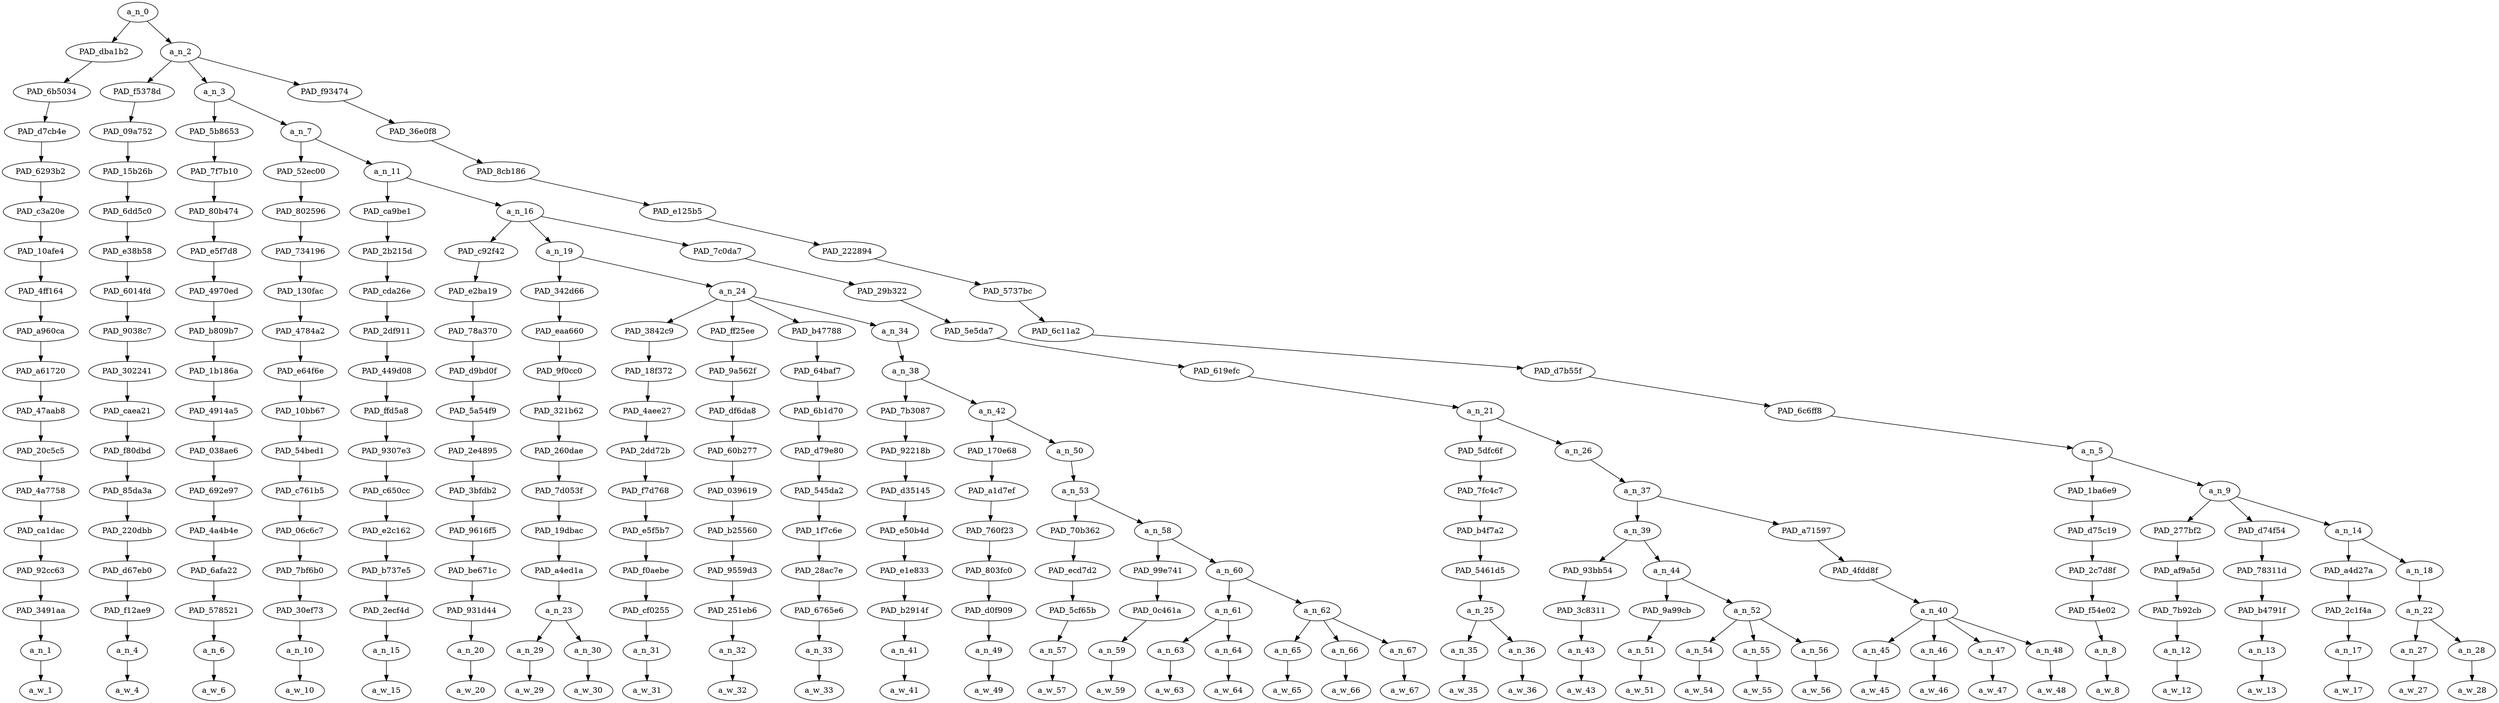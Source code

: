 strict digraph "" {
	a_n_0	[div_dir=1,
		index=0,
		level=17,
		pos="10.904554578993055,17!",
		text_span="[0, 1, 2, 3, 4, 5, 6, 7, 8, 9, 10, 11, 12, 13, 14, 15, 16, 17, 18, 19, 20, 21, 22, 23, 24, 25, 26, 27, 28, 29, 30, 31, 32, 33, 34, \
35, 36]",
		value=1.00000000];
	PAD_dba1b2	[div_dir=-1,
		index=0,
		level=16,
		pos="0.0,16!",
		text_span="[0]",
		value=0.06225309];
	a_n_0 -> PAD_dba1b2;
	a_n_2	[div_dir=1,
		index=1,
		level=16,
		pos="21.80910915798611,16!",
		text_span="[1, 2, 3, 4, 5, 6, 7, 8, 9, 10, 11, 12, 13, 14, 15, 16, 17, 18, 19, 20, 21, 22, 23, 24, 25, 26, 27, 28, 29, 30, 31, 32, 33, 34, \
35, 36]",
		value=0.93745529];
	a_n_0 -> a_n_2;
	PAD_6b5034	[div_dir=-1,
		index=0,
		level=15,
		pos="0.0,15!",
		text_span="[0]",
		value=0.06225309];
	PAD_dba1b2 -> PAD_6b5034;
	PAD_d7cb4e	[div_dir=-1,
		index=0,
		level=14,
		pos="0.0,14!",
		text_span="[0]",
		value=0.06225309];
	PAD_6b5034 -> PAD_d7cb4e;
	PAD_6293b2	[div_dir=-1,
		index=0,
		level=13,
		pos="0.0,13!",
		text_span="[0]",
		value=0.06225309];
	PAD_d7cb4e -> PAD_6293b2;
	PAD_c3a20e	[div_dir=-1,
		index=0,
		level=12,
		pos="0.0,12!",
		text_span="[0]",
		value=0.06225309];
	PAD_6293b2 -> PAD_c3a20e;
	PAD_10afe4	[div_dir=-1,
		index=0,
		level=11,
		pos="0.0,11!",
		text_span="[0]",
		value=0.06225309];
	PAD_c3a20e -> PAD_10afe4;
	PAD_4ff164	[div_dir=-1,
		index=0,
		level=10,
		pos="0.0,10!",
		text_span="[0]",
		value=0.06225309];
	PAD_10afe4 -> PAD_4ff164;
	PAD_a960ca	[div_dir=-1,
		index=0,
		level=9,
		pos="0.0,9!",
		text_span="[0]",
		value=0.06225309];
	PAD_4ff164 -> PAD_a960ca;
	PAD_a61720	[div_dir=-1,
		index=0,
		level=8,
		pos="0.0,8!",
		text_span="[0]",
		value=0.06225309];
	PAD_a960ca -> PAD_a61720;
	PAD_47aab8	[div_dir=-1,
		index=0,
		level=7,
		pos="0.0,7!",
		text_span="[0]",
		value=0.06225309];
	PAD_a61720 -> PAD_47aab8;
	PAD_20c5c5	[div_dir=-1,
		index=0,
		level=6,
		pos="0.0,6!",
		text_span="[0]",
		value=0.06225309];
	PAD_47aab8 -> PAD_20c5c5;
	PAD_4a7758	[div_dir=-1,
		index=0,
		level=5,
		pos="0.0,5!",
		text_span="[0]",
		value=0.06225309];
	PAD_20c5c5 -> PAD_4a7758;
	PAD_ca1dac	[div_dir=-1,
		index=0,
		level=4,
		pos="0.0,4!",
		text_span="[0]",
		value=0.06225309];
	PAD_4a7758 -> PAD_ca1dac;
	PAD_92cc63	[div_dir=-1,
		index=0,
		level=3,
		pos="0.0,3!",
		text_span="[0]",
		value=0.06225309];
	PAD_ca1dac -> PAD_92cc63;
	PAD_3491aa	[div_dir=-1,
		index=0,
		level=2,
		pos="0.0,2!",
		text_span="[0]",
		value=0.06225309];
	PAD_92cc63 -> PAD_3491aa;
	a_n_1	[div_dir=-1,
		index=0,
		level=1,
		pos="0.0,1!",
		text_span="[0]",
		value=0.06225309];
	PAD_3491aa -> a_n_1;
	a_w_1	[div_dir=0,
		index=0,
		level=0,
		pos="0,0!",
		text_span="[0]",
		value=when];
	a_n_1 -> a_w_1;
	PAD_f5378d	[div_dir=1,
		index=2,
		level=15,
		pos="30.0,15!",
		text_span="[30]",
		value=0.01193044];
	a_n_2 -> PAD_f5378d;
	a_n_3	[div_dir=1,
		index=1,
		level=15,
		pos="3.302327473958333,15!",
		text_span="[1, 2, 3, 4, 5, 6, 7, 8, 9, 10, 11, 12, 13, 14, 15, 16, 17, 18, 19, 20, 21, 22, 23, 24, 25, 26, 27, 28, 29]",
		value=0.85818202];
	a_n_2 -> a_n_3;
	PAD_f93474	[div_dir=1,
		index=3,
		level=15,
		pos="32.125,15!",
		text_span="[31, 32, 33, 34, 35, 36]",
		value=0.06697513];
	a_n_2 -> PAD_f93474;
	PAD_09a752	[div_dir=1,
		index=3,
		level=14,
		pos="30.0,14!",
		text_span="[30]",
		value=0.01193044];
	PAD_f5378d -> PAD_09a752;
	PAD_15b26b	[div_dir=1,
		index=4,
		level=13,
		pos="30.0,13!",
		text_span="[30]",
		value=0.01193044];
	PAD_09a752 -> PAD_15b26b;
	PAD_6dd5c0	[div_dir=1,
		index=5,
		level=12,
		pos="30.0,12!",
		text_span="[30]",
		value=0.01193044];
	PAD_15b26b -> PAD_6dd5c0;
	PAD_e38b58	[div_dir=1,
		index=7,
		level=11,
		pos="30.0,11!",
		text_span="[30]",
		value=0.01193044];
	PAD_6dd5c0 -> PAD_e38b58;
	PAD_6014fd	[div_dir=1,
		index=8,
		level=10,
		pos="30.0,10!",
		text_span="[30]",
		value=0.01193044];
	PAD_e38b58 -> PAD_6014fd;
	PAD_9038c7	[div_dir=1,
		index=11,
		level=9,
		pos="30.0,9!",
		text_span="[30]",
		value=0.01193044];
	PAD_6014fd -> PAD_9038c7;
	PAD_302241	[div_dir=1,
		index=11,
		level=8,
		pos="30.0,8!",
		text_span="[30]",
		value=0.01193044];
	PAD_9038c7 -> PAD_302241;
	PAD_caea21	[div_dir=1,
		index=12,
		level=7,
		pos="30.0,7!",
		text_span="[30]",
		value=0.01193044];
	PAD_302241 -> PAD_caea21;
	PAD_f80dbd	[div_dir=1,
		index=14,
		level=6,
		pos="30.0,6!",
		text_span="[30]",
		value=0.01193044];
	PAD_caea21 -> PAD_f80dbd;
	PAD_85da3a	[div_dir=1,
		index=14,
		level=5,
		pos="30.0,5!",
		text_span="[30]",
		value=0.01193044];
	PAD_f80dbd -> PAD_85da3a;
	PAD_220dbb	[div_dir=1,
		index=16,
		level=4,
		pos="30.0,4!",
		text_span="[30]",
		value=0.01193044];
	PAD_85da3a -> PAD_220dbb;
	PAD_d67eb0	[div_dir=1,
		index=18,
		level=3,
		pos="30.0,3!",
		text_span="[30]",
		value=0.01193044];
	PAD_220dbb -> PAD_d67eb0;
	PAD_f12ae9	[div_dir=1,
		index=20,
		level=2,
		pos="30.0,2!",
		text_span="[30]",
		value=0.01193044];
	PAD_d67eb0 -> PAD_f12ae9;
	a_n_4	[div_dir=1,
		index=30,
		level=1,
		pos="30.0,1!",
		text_span="[30]",
		value=0.01193044];
	PAD_f12ae9 -> a_n_4;
	a_w_4	[div_dir=0,
		index=30,
		level=0,
		pos="30,0!",
		text_span="[30]",
		value=but];
	a_n_4 -> a_w_4;
	PAD_5b8653	[div_dir=1,
		index=1,
		level=14,
		pos="1.0,14!",
		text_span="[1]",
		value=0.17928230];
	a_n_3 -> PAD_5b8653;
	a_n_7	[div_dir=1,
		index=2,
		level=14,
		pos="5.604654947916666,14!",
		text_span="[2, 3, 4, 5, 6, 7, 8, 9, 10, 11, 12, 13, 14, 15, 16, 17, 18, 19, 20, 21, 22, 23, 24, 25, 26, 27, 28, 29]",
		value=0.67850419];
	a_n_3 -> a_n_7;
	PAD_7f7b10	[div_dir=1,
		index=1,
		level=13,
		pos="1.0,13!",
		text_span="[1]",
		value=0.17928230];
	PAD_5b8653 -> PAD_7f7b10;
	PAD_80b474	[div_dir=1,
		index=1,
		level=12,
		pos="1.0,12!",
		text_span="[1]",
		value=0.17928230];
	PAD_7f7b10 -> PAD_80b474;
	PAD_e5f7d8	[div_dir=1,
		index=1,
		level=11,
		pos="1.0,11!",
		text_span="[1]",
		value=0.17928230];
	PAD_80b474 -> PAD_e5f7d8;
	PAD_4970ed	[div_dir=1,
		index=1,
		level=10,
		pos="1.0,10!",
		text_span="[1]",
		value=0.17928230];
	PAD_e5f7d8 -> PAD_4970ed;
	PAD_b809b7	[div_dir=1,
		index=1,
		level=9,
		pos="1.0,9!",
		text_span="[1]",
		value=0.17928230];
	PAD_4970ed -> PAD_b809b7;
	PAD_1b186a	[div_dir=1,
		index=1,
		level=8,
		pos="1.0,8!",
		text_span="[1]",
		value=0.17928230];
	PAD_b809b7 -> PAD_1b186a;
	PAD_4914a5	[div_dir=1,
		index=1,
		level=7,
		pos="1.0,7!",
		text_span="[1]",
		value=0.17928230];
	PAD_1b186a -> PAD_4914a5;
	PAD_038ae6	[div_dir=1,
		index=1,
		level=6,
		pos="1.0,6!",
		text_span="[1]",
		value=0.17928230];
	PAD_4914a5 -> PAD_038ae6;
	PAD_692e97	[div_dir=1,
		index=1,
		level=5,
		pos="1.0,5!",
		text_span="[1]",
		value=0.17928230];
	PAD_038ae6 -> PAD_692e97;
	PAD_4a4b4e	[div_dir=1,
		index=1,
		level=4,
		pos="1.0,4!",
		text_span="[1]",
		value=0.17928230];
	PAD_692e97 -> PAD_4a4b4e;
	PAD_6afa22	[div_dir=1,
		index=1,
		level=3,
		pos="1.0,3!",
		text_span="[1]",
		value=0.17928230];
	PAD_4a4b4e -> PAD_6afa22;
	PAD_578521	[div_dir=1,
		index=1,
		level=2,
		pos="1.0,2!",
		text_span="[1]",
		value=0.17928230];
	PAD_6afa22 -> PAD_578521;
	a_n_6	[div_dir=1,
		index=1,
		level=1,
		pos="1.0,1!",
		text_span="[1]",
		value=0.17928230];
	PAD_578521 -> a_n_6;
	a_w_6	[div_dir=0,
		index=1,
		level=0,
		pos="1,0!",
		text_span="[1]",
		value=blacks];
	a_n_6 -> a_w_6;
	PAD_52ec00	[div_dir=-1,
		index=2,
		level=13,
		pos="2.0,13!",
		text_span="[2]",
		value=0.05629774];
	a_n_7 -> PAD_52ec00;
	a_n_11	[div_dir=1,
		index=3,
		level=13,
		pos="9.209309895833332,13!",
		text_span="[3, 4, 5, 6, 7, 8, 9, 10, 11, 12, 13, 14, 15, 16, 17, 18, 19, 20, 21, 22, 23, 24, 25, 26, 27, 28, 29]",
		value=0.62211294];
	a_n_7 -> a_n_11;
	PAD_802596	[div_dir=-1,
		index=2,
		level=12,
		pos="2.0,12!",
		text_span="[2]",
		value=0.05629774];
	PAD_52ec00 -> PAD_802596;
	PAD_734196	[div_dir=-1,
		index=2,
		level=11,
		pos="2.0,11!",
		text_span="[2]",
		value=0.05629774];
	PAD_802596 -> PAD_734196;
	PAD_130fac	[div_dir=-1,
		index=2,
		level=10,
		pos="2.0,10!",
		text_span="[2]",
		value=0.05629774];
	PAD_734196 -> PAD_130fac;
	PAD_4784a2	[div_dir=-1,
		index=2,
		level=9,
		pos="2.0,9!",
		text_span="[2]",
		value=0.05629774];
	PAD_130fac -> PAD_4784a2;
	PAD_e64f6e	[div_dir=-1,
		index=2,
		level=8,
		pos="2.0,8!",
		text_span="[2]",
		value=0.05629774];
	PAD_4784a2 -> PAD_e64f6e;
	PAD_10bb67	[div_dir=-1,
		index=2,
		level=7,
		pos="2.0,7!",
		text_span="[2]",
		value=0.05629774];
	PAD_e64f6e -> PAD_10bb67;
	PAD_54bed1	[div_dir=-1,
		index=2,
		level=6,
		pos="2.0,6!",
		text_span="[2]",
		value=0.05629774];
	PAD_10bb67 -> PAD_54bed1;
	PAD_c761b5	[div_dir=-1,
		index=2,
		level=5,
		pos="2.0,5!",
		text_span="[2]",
		value=0.05629774];
	PAD_54bed1 -> PAD_c761b5;
	PAD_06c6c7	[div_dir=-1,
		index=2,
		level=4,
		pos="2.0,4!",
		text_span="[2]",
		value=0.05629774];
	PAD_c761b5 -> PAD_06c6c7;
	PAD_7bf6b0	[div_dir=-1,
		index=2,
		level=3,
		pos="2.0,3!",
		text_span="[2]",
		value=0.05629774];
	PAD_06c6c7 -> PAD_7bf6b0;
	PAD_30ef73	[div_dir=-1,
		index=2,
		level=2,
		pos="2.0,2!",
		text_span="[2]",
		value=0.05629774];
	PAD_7bf6b0 -> PAD_30ef73;
	a_n_10	[div_dir=-1,
		index=2,
		level=1,
		pos="2.0,1!",
		text_span="[2]",
		value=0.05629774];
	PAD_30ef73 -> a_n_10;
	a_w_10	[div_dir=0,
		index=2,
		level=0,
		pos="2,0!",
		text_span="[2]",
		value=act];
	a_n_10 -> a_w_10;
	PAD_ca9be1	[div_dir=1,
		index=3,
		level=12,
		pos="3.0,12!",
		text_span="[3]",
		value=0.04908147];
	a_n_11 -> PAD_ca9be1;
	a_n_16	[div_dir=1,
		index=4,
		level=12,
		pos="15.418619791666666,12!",
		text_span="[4, 5, 6, 7, 8, 9, 10, 11, 12, 13, 14, 15, 16, 17, 18, 19, 20, 21, 22, 23, 24, 25, 26, 27, 28, 29]",
		value=0.57291416];
	a_n_11 -> a_n_16;
	PAD_2b215d	[div_dir=1,
		index=3,
		level=11,
		pos="3.0,11!",
		text_span="[3]",
		value=0.04908147];
	PAD_ca9be1 -> PAD_2b215d;
	PAD_cda26e	[div_dir=1,
		index=3,
		level=10,
		pos="3.0,10!",
		text_span="[3]",
		value=0.04908147];
	PAD_2b215d -> PAD_cda26e;
	PAD_2df911	[div_dir=1,
		index=3,
		level=9,
		pos="3.0,9!",
		text_span="[3]",
		value=0.04908147];
	PAD_cda26e -> PAD_2df911;
	PAD_449d08	[div_dir=1,
		index=3,
		level=8,
		pos="3.0,8!",
		text_span="[3]",
		value=0.04908147];
	PAD_2df911 -> PAD_449d08;
	PAD_ffd5a8	[div_dir=1,
		index=3,
		level=7,
		pos="3.0,7!",
		text_span="[3]",
		value=0.04908147];
	PAD_449d08 -> PAD_ffd5a8;
	PAD_9307e3	[div_dir=1,
		index=3,
		level=6,
		pos="3.0,6!",
		text_span="[3]",
		value=0.04908147];
	PAD_ffd5a8 -> PAD_9307e3;
	PAD_c650cc	[div_dir=1,
		index=3,
		level=5,
		pos="3.0,5!",
		text_span="[3]",
		value=0.04908147];
	PAD_9307e3 -> PAD_c650cc;
	PAD_e2c162	[div_dir=1,
		index=3,
		level=4,
		pos="3.0,4!",
		text_span="[3]",
		value=0.04908147];
	PAD_c650cc -> PAD_e2c162;
	PAD_b737e5	[div_dir=1,
		index=3,
		level=3,
		pos="3.0,3!",
		text_span="[3]",
		value=0.04908147];
	PAD_e2c162 -> PAD_b737e5;
	PAD_2ecf4d	[div_dir=1,
		index=3,
		level=2,
		pos="3.0,2!",
		text_span="[3]",
		value=0.04908147];
	PAD_b737e5 -> PAD_2ecf4d;
	a_n_15	[div_dir=1,
		index=3,
		level=1,
		pos="3.0,1!",
		text_span="[3]",
		value=0.04908147];
	PAD_2ecf4d -> a_n_15;
	a_w_15	[div_dir=0,
		index=3,
		level=0,
		pos="3,0!",
		text_span="[3]",
		value=in];
	a_n_15 -> a_w_15;
	PAD_c92f42	[div_dir=1,
		index=5,
		level=11,
		pos="18.0,11!",
		text_span="[18]",
		value=0.01962532];
	a_n_16 -> PAD_c92f42;
	a_n_19	[div_dir=1,
		index=4,
		level=11,
		pos="6.130859375,11!",
		text_span="[4, 5, 6, 7, 8, 9, 10, 11, 12, 13, 14, 15, 16, 17]",
		value=0.31840247];
	a_n_16 -> a_n_19;
	PAD_7c0da7	[div_dir=1,
		index=6,
		level=11,
		pos="22.125,11!",
		text_span="[19, 20, 21, 22, 23, 24, 25, 26, 27, 28, 29]",
		value=0.23478764];
	a_n_16 -> PAD_7c0da7;
	PAD_e2ba19	[div_dir=1,
		index=6,
		level=10,
		pos="18.0,10!",
		text_span="[18]",
		value=0.01962532];
	PAD_c92f42 -> PAD_e2ba19;
	PAD_78a370	[div_dir=1,
		index=9,
		level=9,
		pos="18.0,9!",
		text_span="[18]",
		value=0.01962532];
	PAD_e2ba19 -> PAD_78a370;
	PAD_d9bd0f	[div_dir=1,
		index=9,
		level=8,
		pos="18.0,8!",
		text_span="[18]",
		value=0.01962532];
	PAD_78a370 -> PAD_d9bd0f;
	PAD_5a54f9	[div_dir=1,
		index=10,
		level=7,
		pos="18.0,7!",
		text_span="[18]",
		value=0.01962532];
	PAD_d9bd0f -> PAD_5a54f9;
	PAD_2e4895	[div_dir=1,
		index=11,
		level=6,
		pos="18.0,6!",
		text_span="[18]",
		value=0.01962532];
	PAD_5a54f9 -> PAD_2e4895;
	PAD_3bfdb2	[div_dir=1,
		index=11,
		level=5,
		pos="18.0,5!",
		text_span="[18]",
		value=0.01962532];
	PAD_2e4895 -> PAD_3bfdb2;
	PAD_9616f5	[div_dir=1,
		index=12,
		level=4,
		pos="18.0,4!",
		text_span="[18]",
		value=0.01962532];
	PAD_3bfdb2 -> PAD_9616f5;
	PAD_be671c	[div_dir=1,
		index=13,
		level=3,
		pos="18.0,3!",
		text_span="[18]",
		value=0.01962532];
	PAD_9616f5 -> PAD_be671c;
	PAD_931d44	[div_dir=1,
		index=14,
		level=2,
		pos="18.0,2!",
		text_span="[18]",
		value=0.01962532];
	PAD_be671c -> PAD_931d44;
	a_n_20	[div_dir=1,
		index=18,
		level=1,
		pos="18.0,1!",
		text_span="[18]",
		value=0.01962532];
	PAD_931d44 -> a_n_20;
	a_w_20	[div_dir=0,
		index=18,
		level=0,
		pos="18,0!",
		text_span="[18]",
		value=and];
	a_n_20 -> a_w_20;
	PAD_342d66	[div_dir=1,
		index=4,
		level=10,
		pos="4.5,10!",
		text_span="[4, 5]",
		value=0.03288167];
	a_n_19 -> PAD_342d66;
	a_n_24	[div_dir=1,
		index=5,
		level=10,
		pos="7.76171875,10!",
		text_span="[6, 7, 8, 9, 10, 11, 12, 13, 14, 15, 16, 17]",
		value=0.28542193];
	a_n_19 -> a_n_24;
	PAD_eaa660	[div_dir=1,
		index=4,
		level=9,
		pos="4.5,9!",
		text_span="[4, 5]",
		value=0.03288167];
	PAD_342d66 -> PAD_eaa660;
	PAD_9f0cc0	[div_dir=1,
		index=4,
		level=8,
		pos="4.5,8!",
		text_span="[4, 5]",
		value=0.03288167];
	PAD_eaa660 -> PAD_9f0cc0;
	PAD_321b62	[div_dir=1,
		index=4,
		level=7,
		pos="4.5,7!",
		text_span="[4, 5]",
		value=0.03288167];
	PAD_9f0cc0 -> PAD_321b62;
	PAD_260dae	[div_dir=1,
		index=4,
		level=6,
		pos="4.5,6!",
		text_span="[4, 5]",
		value=0.03288167];
	PAD_321b62 -> PAD_260dae;
	PAD_7d053f	[div_dir=1,
		index=4,
		level=5,
		pos="4.5,5!",
		text_span="[4, 5]",
		value=0.03288167];
	PAD_260dae -> PAD_7d053f;
	PAD_19dbac	[div_dir=1,
		index=4,
		level=4,
		pos="4.5,4!",
		text_span="[4, 5]",
		value=0.03288167];
	PAD_7d053f -> PAD_19dbac;
	PAD_a4ed1a	[div_dir=1,
		index=4,
		level=3,
		pos="4.5,3!",
		text_span="[4, 5]",
		value=0.03288167];
	PAD_19dbac -> PAD_a4ed1a;
	a_n_23	[div_dir=1,
		index=4,
		level=2,
		pos="4.5,2!",
		text_span="[4, 5]",
		value=0.03288167];
	PAD_a4ed1a -> a_n_23;
	a_n_29	[div_dir=1,
		index=4,
		level=1,
		pos="4.0,1!",
		text_span="[4]",
		value=0.01429808];
	a_n_23 -> a_n_29;
	a_n_30	[div_dir=1,
		index=5,
		level=1,
		pos="5.0,1!",
		text_span="[5]",
		value=0.01851395];
	a_n_23 -> a_n_30;
	a_w_29	[div_dir=0,
		index=4,
		level=0,
		pos="4,0!",
		text_span="[4]",
		value=a];
	a_n_29 -> a_w_29;
	a_w_30	[div_dir=0,
		index=5,
		level=0,
		pos="5,0!",
		text_span="[5]",
		value=manner];
	a_n_30 -> a_w_30;
	PAD_3842c9	[div_dir=1,
		index=5,
		level=9,
		pos="6.0,9!",
		text_span="[6]",
		value=0.01162430];
	a_n_24 -> PAD_3842c9;
	PAD_ff25ee	[div_dir=1,
		index=6,
		level=9,
		pos="7.0,9!",
		text_span="[7]",
		value=0.01200492];
	a_n_24 -> PAD_ff25ee;
	PAD_b47788	[div_dir=1,
		index=7,
		level=9,
		pos="8.0,9!",
		text_span="[8]",
		value=0.01511052];
	a_n_24 -> PAD_b47788;
	a_n_34	[div_dir=1,
		index=8,
		level=9,
		pos="10.046875,9!",
		text_span="[9, 10, 11, 12, 13, 14, 15, 16, 17]",
		value=0.24660313];
	a_n_24 -> a_n_34;
	PAD_18f372	[div_dir=1,
		index=5,
		level=8,
		pos="6.0,8!",
		text_span="[6]",
		value=0.01162430];
	PAD_3842c9 -> PAD_18f372;
	PAD_4aee27	[div_dir=1,
		index=5,
		level=7,
		pos="6.0,7!",
		text_span="[6]",
		value=0.01162430];
	PAD_18f372 -> PAD_4aee27;
	PAD_2dd72b	[div_dir=1,
		index=5,
		level=6,
		pos="6.0,6!",
		text_span="[6]",
		value=0.01162430];
	PAD_4aee27 -> PAD_2dd72b;
	PAD_f7d768	[div_dir=1,
		index=5,
		level=5,
		pos="6.0,5!",
		text_span="[6]",
		value=0.01162430];
	PAD_2dd72b -> PAD_f7d768;
	PAD_e5f5b7	[div_dir=1,
		index=5,
		level=4,
		pos="6.0,4!",
		text_span="[6]",
		value=0.01162430];
	PAD_f7d768 -> PAD_e5f5b7;
	PAD_f0aebe	[div_dir=1,
		index=5,
		level=3,
		pos="6.0,3!",
		text_span="[6]",
		value=0.01162430];
	PAD_e5f5b7 -> PAD_f0aebe;
	PAD_cf0255	[div_dir=1,
		index=5,
		level=2,
		pos="6.0,2!",
		text_span="[6]",
		value=0.01162430];
	PAD_f0aebe -> PAD_cf0255;
	a_n_31	[div_dir=1,
		index=6,
		level=1,
		pos="6.0,1!",
		text_span="[6]",
		value=0.01162430];
	PAD_cf0255 -> a_n_31;
	a_w_31	[div_dir=0,
		index=6,
		level=0,
		pos="6,0!",
		text_span="[6]",
		value=far];
	a_n_31 -> a_w_31;
	PAD_9a562f	[div_dir=1,
		index=6,
		level=8,
		pos="7.0,8!",
		text_span="[7]",
		value=0.01200492];
	PAD_ff25ee -> PAD_9a562f;
	PAD_df6da8	[div_dir=1,
		index=6,
		level=7,
		pos="7.0,7!",
		text_span="[7]",
		value=0.01200492];
	PAD_9a562f -> PAD_df6da8;
	PAD_60b277	[div_dir=1,
		index=6,
		level=6,
		pos="7.0,6!",
		text_span="[7]",
		value=0.01200492];
	PAD_df6da8 -> PAD_60b277;
	PAD_039619	[div_dir=1,
		index=6,
		level=5,
		pos="7.0,5!",
		text_span="[7]",
		value=0.01200492];
	PAD_60b277 -> PAD_039619;
	PAD_b25560	[div_dir=1,
		index=6,
		level=4,
		pos="7.0,4!",
		text_span="[7]",
		value=0.01200492];
	PAD_039619 -> PAD_b25560;
	PAD_9559d3	[div_dir=1,
		index=6,
		level=3,
		pos="7.0,3!",
		text_span="[7]",
		value=0.01200492];
	PAD_b25560 -> PAD_9559d3;
	PAD_251eb6	[div_dir=1,
		index=6,
		level=2,
		pos="7.0,2!",
		text_span="[7]",
		value=0.01200492];
	PAD_9559d3 -> PAD_251eb6;
	a_n_32	[div_dir=1,
		index=7,
		level=1,
		pos="7.0,1!",
		text_span="[7]",
		value=0.01200492];
	PAD_251eb6 -> a_n_32;
	a_w_32	[div_dir=0,
		index=7,
		level=0,
		pos="7,0!",
		text_span="[7]",
		value=less];
	a_n_32 -> a_w_32;
	PAD_64baf7	[div_dir=1,
		index=7,
		level=8,
		pos="8.0,8!",
		text_span="[8]",
		value=0.01511052];
	PAD_b47788 -> PAD_64baf7;
	PAD_6b1d70	[div_dir=1,
		index=7,
		level=7,
		pos="8.0,7!",
		text_span="[8]",
		value=0.01511052];
	PAD_64baf7 -> PAD_6b1d70;
	PAD_d79e80	[div_dir=1,
		index=7,
		level=6,
		pos="8.0,6!",
		text_span="[8]",
		value=0.01511052];
	PAD_6b1d70 -> PAD_d79e80;
	PAD_545da2	[div_dir=1,
		index=7,
		level=5,
		pos="8.0,5!",
		text_span="[8]",
		value=0.01511052];
	PAD_d79e80 -> PAD_545da2;
	PAD_1f7c6e	[div_dir=1,
		index=7,
		level=4,
		pos="8.0,4!",
		text_span="[8]",
		value=0.01511052];
	PAD_545da2 -> PAD_1f7c6e;
	PAD_28ac7e	[div_dir=1,
		index=7,
		level=3,
		pos="8.0,3!",
		text_span="[8]",
		value=0.01511052];
	PAD_1f7c6e -> PAD_28ac7e;
	PAD_6765e6	[div_dir=1,
		index=7,
		level=2,
		pos="8.0,2!",
		text_span="[8]",
		value=0.01511052];
	PAD_28ac7e -> PAD_6765e6;
	a_n_33	[div_dir=1,
		index=8,
		level=1,
		pos="8.0,1!",
		text_span="[8]",
		value=0.01511052];
	PAD_6765e6 -> a_n_33;
	a_w_33	[div_dir=0,
		index=8,
		level=0,
		pos="8,0!",
		text_span="[8]",
		value=likely];
	a_n_33 -> a_w_33;
	a_n_38	[div_dir=1,
		index=8,
		level=8,
		pos="10.046875,8!",
		text_span="[9, 10, 11, 12, 13, 14, 15, 16, 17]",
		value=0.24653330];
	a_n_34 -> a_n_38;
	PAD_7b3087	[div_dir=1,
		index=8,
		level=7,
		pos="9.0,7!",
		text_span="[9]",
		value=0.00947065];
	a_n_38 -> PAD_7b3087;
	a_n_42	[div_dir=1,
		index=9,
		level=7,
		pos="11.09375,7!",
		text_span="[10, 11, 12, 13, 14, 15, 16, 17]",
		value=0.23699283];
	a_n_38 -> a_n_42;
	PAD_92218b	[div_dir=1,
		index=8,
		level=6,
		pos="9.0,6!",
		text_span="[9]",
		value=0.00947065];
	PAD_7b3087 -> PAD_92218b;
	PAD_d35145	[div_dir=1,
		index=8,
		level=5,
		pos="9.0,5!",
		text_span="[9]",
		value=0.00947065];
	PAD_92218b -> PAD_d35145;
	PAD_e50b4d	[div_dir=1,
		index=8,
		level=4,
		pos="9.0,4!",
		text_span="[9]",
		value=0.00947065];
	PAD_d35145 -> PAD_e50b4d;
	PAD_e1e833	[div_dir=1,
		index=8,
		level=3,
		pos="9.0,3!",
		text_span="[9]",
		value=0.00947065];
	PAD_e50b4d -> PAD_e1e833;
	PAD_b2914f	[div_dir=1,
		index=8,
		level=2,
		pos="9.0,2!",
		text_span="[9]",
		value=0.00947065];
	PAD_e1e833 -> PAD_b2914f;
	a_n_41	[div_dir=1,
		index=9,
		level=1,
		pos="9.0,1!",
		text_span="[9]",
		value=0.00947065];
	PAD_b2914f -> a_n_41;
	a_w_41	[div_dir=0,
		index=9,
		level=0,
		pos="9,0!",
		text_span="[9]",
		value=to];
	a_n_41 -> a_w_41;
	PAD_170e68	[div_dir=-1,
		index=9,
		level=6,
		pos="10.0,6!",
		text_span="[10]",
		value=0.01789434];
	a_n_42 -> PAD_170e68;
	a_n_50	[div_dir=1,
		index=10,
		level=6,
		pos="12.1875,6!",
		text_span="[11, 12, 13, 14, 15, 16, 17]",
		value=0.21903752];
	a_n_42 -> a_n_50;
	PAD_a1d7ef	[div_dir=-1,
		index=9,
		level=5,
		pos="10.0,5!",
		text_span="[10]",
		value=0.01789434];
	PAD_170e68 -> PAD_a1d7ef;
	PAD_760f23	[div_dir=-1,
		index=9,
		level=4,
		pos="10.0,4!",
		text_span="[10]",
		value=0.01789434];
	PAD_a1d7ef -> PAD_760f23;
	PAD_803fc0	[div_dir=-1,
		index=9,
		level=3,
		pos="10.0,3!",
		text_span="[10]",
		value=0.01789434];
	PAD_760f23 -> PAD_803fc0;
	PAD_d0f909	[div_dir=-1,
		index=9,
		level=2,
		pos="10.0,2!",
		text_span="[10]",
		value=0.01789434];
	PAD_803fc0 -> PAD_d0f909;
	a_n_49	[div_dir=-1,
		index=10,
		level=1,
		pos="10.0,1!",
		text_span="[10]",
		value=0.01789434];
	PAD_d0f909 -> a_n_49;
	a_w_49	[div_dir=0,
		index=10,
		level=0,
		pos="10,0!",
		text_span="[10]",
		value=involve];
	a_n_49 -> a_w_49;
	a_n_53	[div_dir=1,
		index=10,
		level=5,
		pos="12.1875,5!",
		text_span="[11, 12, 13, 14, 15, 16, 17]",
		value=0.21896437];
	a_n_50 -> a_n_53;
	PAD_70b362	[div_dir=-1,
		index=10,
		level=4,
		pos="11.0,4!",
		text_span="[11]",
		value=0.01720808];
	a_n_53 -> PAD_70b362;
	a_n_58	[div_dir=1,
		index=11,
		level=4,
		pos="13.375,4!",
		text_span="[12, 13, 14, 15, 16, 17]",
		value=0.20168314];
	a_n_53 -> a_n_58;
	PAD_ecd7d2	[div_dir=-1,
		index=10,
		level=3,
		pos="11.0,3!",
		text_span="[11]",
		value=0.01720808];
	PAD_70b362 -> PAD_ecd7d2;
	PAD_5cf65b	[div_dir=-1,
		index=10,
		level=2,
		pos="11.0,2!",
		text_span="[11]",
		value=0.01720808];
	PAD_ecd7d2 -> PAD_5cf65b;
	a_n_57	[div_dir=-1,
		index=11,
		level=1,
		pos="11.0,1!",
		text_span="[11]",
		value=0.01720808];
	PAD_5cf65b -> a_n_57;
	a_w_57	[div_dir=0,
		index=11,
		level=0,
		pos="11,0!",
		text_span="[11]",
		value=getting];
	a_n_57 -> a_w_57;
	PAD_99e741	[div_dir=-1,
		index=11,
		level=3,
		pos="12.0,3!",
		text_span="[12]",
		value=0.02386190];
	a_n_58 -> PAD_99e741;
	a_n_60	[div_dir=1,
		index=12,
		level=3,
		pos="14.75,3!",
		text_span="[13, 14, 15, 16, 17]",
		value=0.17772794];
	a_n_58 -> a_n_60;
	PAD_0c461a	[div_dir=-1,
		index=11,
		level=2,
		pos="12.0,2!",
		text_span="[12]",
		value=0.02386190];
	PAD_99e741 -> PAD_0c461a;
	a_n_59	[div_dir=-1,
		index=12,
		level=1,
		pos="12.0,1!",
		text_span="[12]",
		value=0.02386190];
	PAD_0c461a -> a_n_59;
	a_w_59	[div_dir=0,
		index=12,
		level=0,
		pos="12,0!",
		text_span="[12]",
		value=shot];
	a_n_59 -> a_w_59;
	a_n_61	[div_dir=-1,
		index=12,
		level=2,
		pos="13.5,2!",
		text_span="[13, 14]",
		value=0.04148592];
	a_n_60 -> a_n_61;
	a_n_62	[div_dir=1,
		index=13,
		level=2,
		pos="16.0,2!",
		text_span="[15, 16, 17]",
		value=0.13613606];
	a_n_60 -> a_n_62;
	a_n_63	[div_dir=-1,
		index=13,
		level=1,
		pos="13.0,1!",
		text_span="[13]",
		value=0.01700759];
	a_n_61 -> a_n_63;
	a_n_64	[div_dir=-1,
		index=14,
		level=1,
		pos="14.0,1!",
		text_span="[14]",
		value=0.02436639];
	a_n_61 -> a_n_64;
	a_w_63	[div_dir=0,
		index=13,
		level=0,
		pos="13,0!",
		text_span="[13]",
		value=their];
	a_n_63 -> a_w_63;
	a_w_64	[div_dir=0,
		index=14,
		level=0,
		pos="14,0!",
		text_span="[14]",
		value=peers];
	a_n_64 -> a_w_64;
	a_n_65	[div_dir=1,
		index=15,
		level=1,
		pos="15.0,1!",
		text_span="[15]",
		value=0.02585718];
	a_n_62 -> a_n_65;
	a_n_66	[div_dir=-1,
		index=16,
		level=1,
		pos="16.0,1!",
		text_span="[16]",
		value=0.02310242];
	a_n_62 -> a_n_66;
	a_n_67	[div_dir=1,
		index=17,
		level=1,
		pos="17.0,1!",
		text_span="[17]",
		value=0.08697173];
	a_n_62 -> a_n_67;
	a_w_65	[div_dir=0,
		index=15,
		level=0,
		pos="15,0!",
		text_span="[15]",
		value=call];
	a_n_65 -> a_w_65;
	a_w_66	[div_dir=0,
		index=16,
		level=0,
		pos="16,0!",
		text_span="[16]",
		value=them];
	a_n_66 -> a_w_66;
	a_w_67	[div_dir=0,
		index=17,
		level=0,
		pos="17,0!",
		text_span="[17]",
		value=coons];
	a_n_67 -> a_w_67;
	PAD_29b322	[div_dir=1,
		index=7,
		level=10,
		pos="22.125,10!",
		text_span="[19, 20, 21, 22, 23, 24, 25, 26, 27, 28, 29]",
		value=0.23478764];
	PAD_7c0da7 -> PAD_29b322;
	PAD_5e5da7	[div_dir=1,
		index=10,
		level=9,
		pos="22.125,9!",
		text_span="[19, 20, 21, 22, 23, 24, 25, 26, 27, 28, 29]",
		value=0.23478764];
	PAD_29b322 -> PAD_5e5da7;
	PAD_619efc	[div_dir=1,
		index=10,
		level=8,
		pos="22.125,8!",
		text_span="[19, 20, 21, 22, 23, 24, 25, 26, 27, 28, 29]",
		value=0.23478764];
	PAD_5e5da7 -> PAD_619efc;
	a_n_21	[div_dir=1,
		index=11,
		level=7,
		pos="22.125,7!",
		text_span="[19, 20, 21, 22, 23, 24, 25, 26, 27, 28, 29]",
		value=0.23478764];
	PAD_619efc -> a_n_21;
	PAD_5dfc6f	[div_dir=-1,
		index=12,
		level=6,
		pos="19.5,6!",
		text_span="[19, 20]",
		value=0.10857018];
	a_n_21 -> PAD_5dfc6f;
	a_n_26	[div_dir=1,
		index=13,
		level=6,
		pos="24.75,6!",
		text_span="[21, 22, 23, 24, 25, 26, 27, 28, 29]",
		value=0.12620165];
	a_n_21 -> a_n_26;
	PAD_7fc4c7	[div_dir=-1,
		index=12,
		level=5,
		pos="19.5,5!",
		text_span="[19, 20]",
		value=0.10857018];
	PAD_5dfc6f -> PAD_7fc4c7;
	PAD_b4f7a2	[div_dir=-1,
		index=13,
		level=4,
		pos="19.5,4!",
		text_span="[19, 20]",
		value=0.10857018];
	PAD_7fc4c7 -> PAD_b4f7a2;
	PAD_5461d5	[div_dir=-1,
		index=14,
		level=3,
		pos="19.5,3!",
		text_span="[19, 20]",
		value=0.10857018];
	PAD_b4f7a2 -> PAD_5461d5;
	a_n_25	[div_dir=-1,
		index=15,
		level=2,
		pos="19.5,2!",
		text_span="[19, 20]",
		value=0.10857018];
	PAD_5461d5 -> a_n_25;
	a_n_35	[div_dir=-1,
		index=19,
		level=1,
		pos="19.0,1!",
		text_span="[19]",
		value=0.03663140];
	a_n_25 -> a_n_35;
	a_n_36	[div_dir=-1,
		index=20,
		level=1,
		pos="20.0,1!",
		text_span="[20]",
		value=0.07192507];
	a_n_25 -> a_n_36;
	a_w_35	[div_dir=0,
		index=19,
		level=0,
		pos="19,0!",
		text_span="[19]",
		value=uncle];
	a_n_35 -> a_w_35;
	a_w_36	[div_dir=0,
		index=20,
		level=0,
		pos="20,0!",
		text_span="[20]",
		value=toms];
	a_n_36 -> a_w_36;
	a_n_37	[div_dir=1,
		index=13,
		level=5,
		pos="24.75,5!",
		text_span="[21, 22, 23, 24, 25, 26, 27, 28, 29]",
		value=0.12617553];
	a_n_26 -> a_n_37;
	a_n_39	[div_dir=-1,
		index=14,
		level=4,
		pos="22.0,4!",
		text_span="[21, 22, 23, 24, 25]",
		value=0.07173830];
	a_n_37 -> a_n_39;
	PAD_a71597	[div_dir=1,
		index=15,
		level=4,
		pos="27.5,4!",
		text_span="[26, 27, 28, 29]",
		value=0.05441111];
	a_n_37 -> PAD_a71597;
	PAD_93bb54	[div_dir=-1,
		index=15,
		level=3,
		pos="21.0,3!",
		text_span="[21]",
		value=0.01465631];
	a_n_39 -> PAD_93bb54;
	a_n_44	[div_dir=1,
		index=16,
		level=3,
		pos="23.0,3!",
		text_span="[22, 23, 24, 25]",
		value=0.05707843];
	a_n_39 -> a_n_44;
	PAD_3c8311	[div_dir=-1,
		index=16,
		level=2,
		pos="21.0,2!",
		text_span="[21]",
		value=0.01465631];
	PAD_93bb54 -> PAD_3c8311;
	a_n_43	[div_dir=-1,
		index=21,
		level=1,
		pos="21.0,1!",
		text_span="[21]",
		value=0.01465631];
	PAD_3c8311 -> a_n_43;
	a_w_43	[div_dir=0,
		index=21,
		level=0,
		pos="21,0!",
		text_span="[21]",
		value=some];
	a_n_43 -> a_w_43;
	PAD_9a99cb	[div_dir=1,
		index=17,
		level=2,
		pos="22.0,2!",
		text_span="[22]",
		value=0.01121949];
	a_n_44 -> PAD_9a99cb;
	a_n_52	[div_dir=1,
		index=18,
		level=2,
		pos="24.0,2!",
		text_span="[23, 24, 25]",
		value=0.04584182];
	a_n_44 -> a_n_52;
	a_n_51	[div_dir=1,
		index=22,
		level=1,
		pos="22.0,1!",
		text_span="[22]",
		value=0.01121949];
	PAD_9a99cb -> a_n_51;
	a_w_51	[div_dir=0,
		index=22,
		level=0,
		pos="22,0!",
		text_span="[22]",
		value=of];
	a_n_51 -> a_w_51;
	a_n_54	[div_dir=1,
		index=23,
		level=1,
		pos="23.0,1!",
		text_span="[23]",
		value=0.01233131];
	a_n_52 -> a_n_54;
	a_n_55	[div_dir=-1,
		index=24,
		level=1,
		pos="24.0,1!",
		text_span="[24]",
		value=0.01317637];
	a_n_52 -> a_n_55;
	a_n_56	[div_dir=-1,
		index=25,
		level=1,
		pos="25.0,1!",
		text_span="[25]",
		value=0.02031815];
	a_n_52 -> a_n_56;
	a_w_54	[div_dir=0,
		index=23,
		level=0,
		pos="23,0!",
		text_span="[23]",
		value=their1];
	a_n_54 -> a_w_54;
	a_w_55	[div_dir=0,
		index=24,
		level=0,
		pos="24,0!",
		text_span="[24]",
		value=own];
	a_n_55 -> a_w_55;
	a_w_56	[div_dir=0,
		index=25,
		level=0,
		pos="25,0!",
		text_span="[25]",
		value=people];
	a_n_56 -> a_w_56;
	PAD_4fdd8f	[div_dir=1,
		index=17,
		level=3,
		pos="27.5,3!",
		text_span="[26, 27, 28, 29]",
		value=0.05441111];
	PAD_a71597 -> PAD_4fdd8f;
	a_n_40	[div_dir=1,
		index=19,
		level=2,
		pos="27.5,2!",
		text_span="[26, 27, 28, 29]",
		value=0.05441111];
	PAD_4fdd8f -> a_n_40;
	a_n_45	[div_dir=-1,
		index=26,
		level=1,
		pos="26.0,1!",
		text_span="[26]",
		value=0.01621309];
	a_n_40 -> a_n_45;
	a_n_46	[div_dir=1,
		index=27,
		level=1,
		pos="27.0,1!",
		text_span="[27]",
		value=0.01426184];
	a_n_40 -> a_n_46;
	a_n_47	[div_dir=1,
		index=28,
		level=1,
		pos="28.0,1!",
		text_span="[28]",
		value=0.01253075];
	a_n_40 -> a_n_47;
	a_n_48	[div_dir=1,
		index=29,
		level=1,
		pos="29.0,1!",
		text_span="[29]",
		value=0.01136206];
	a_n_40 -> a_n_48;
	a_w_45	[div_dir=0,
		index=26,
		level=0,
		pos="26,0!",
		text_span="[26]",
		value=told];
	a_n_45 -> a_w_45;
	a_w_46	[div_dir=0,
		index=27,
		level=0,
		pos="27,0!",
		text_span="[27]",
		value=them1];
	a_n_46 -> a_w_46;
	a_w_47	[div_dir=0,
		index=28,
		level=0,
		pos="28,0!",
		text_span="[28]",
		value=this];
	a_n_47 -> a_w_47;
	a_w_48	[div_dir=0,
		index=29,
		level=0,
		pos="29,0!",
		text_span="[29]",
		value=too];
	a_n_48 -> a_w_48;
	PAD_36e0f8	[div_dir=1,
		index=4,
		level=14,
		pos="32.125,14!",
		text_span="[31, 32, 33, 34, 35, 36]",
		value=0.06697513];
	PAD_f93474 -> PAD_36e0f8;
	PAD_8cb186	[div_dir=1,
		index=5,
		level=13,
		pos="32.125,13!",
		text_span="[31, 32, 33, 34, 35, 36]",
		value=0.06697513];
	PAD_36e0f8 -> PAD_8cb186;
	PAD_e125b5	[div_dir=1,
		index=6,
		level=12,
		pos="32.125,12!",
		text_span="[31, 32, 33, 34, 35, 36]",
		value=0.06697513];
	PAD_8cb186 -> PAD_e125b5;
	PAD_222894	[div_dir=1,
		index=8,
		level=11,
		pos="32.125,11!",
		text_span="[31, 32, 33, 34, 35, 36]",
		value=0.06697513];
	PAD_e125b5 -> PAD_222894;
	PAD_5737bc	[div_dir=1,
		index=9,
		level=10,
		pos="32.125,10!",
		text_span="[31, 32, 33, 34, 35, 36]",
		value=0.06697513];
	PAD_222894 -> PAD_5737bc;
	PAD_6c11a2	[div_dir=1,
		index=12,
		level=9,
		pos="32.125,9!",
		text_span="[31, 32, 33, 34, 35, 36]",
		value=0.06697513];
	PAD_5737bc -> PAD_6c11a2;
	PAD_d7b55f	[div_dir=1,
		index=12,
		level=8,
		pos="32.125,8!",
		text_span="[31, 32, 33, 34, 35, 36]",
		value=0.06697513];
	PAD_6c11a2 -> PAD_d7b55f;
	PAD_6c6ff8	[div_dir=1,
		index=13,
		level=7,
		pos="32.125,7!",
		text_span="[31, 32, 33, 34, 35, 36]",
		value=0.06697513];
	PAD_d7b55f -> PAD_6c6ff8;
	a_n_5	[div_dir=1,
		index=15,
		level=6,
		pos="32.125,6!",
		text_span="[31, 32, 33, 34, 35, 36]",
		value=0.06697513];
	PAD_6c6ff8 -> a_n_5;
	PAD_1ba6e9	[div_dir=1,
		index=15,
		level=5,
		pos="31.0,5!",
		text_span="[31]",
		value=0.01189793];
	a_n_5 -> PAD_1ba6e9;
	a_n_9	[div_dir=1,
		index=16,
		level=5,
		pos="33.25,5!",
		text_span="[32, 33, 34, 35, 36]",
		value=0.05506229];
	a_n_5 -> a_n_9;
	PAD_d75c19	[div_dir=1,
		index=17,
		level=4,
		pos="31.0,4!",
		text_span="[31]",
		value=0.01189793];
	PAD_1ba6e9 -> PAD_d75c19;
	PAD_2c7d8f	[div_dir=1,
		index=19,
		level=3,
		pos="31.0,3!",
		text_span="[31]",
		value=0.01189793];
	PAD_d75c19 -> PAD_2c7d8f;
	PAD_f54e02	[div_dir=1,
		index=21,
		level=2,
		pos="31.0,2!",
		text_span="[31]",
		value=0.01189793];
	PAD_2c7d8f -> PAD_f54e02;
	a_n_8	[div_dir=1,
		index=31,
		level=1,
		pos="31.0,1!",
		text_span="[31]",
		value=0.01189793];
	PAD_f54e02 -> a_n_8;
	a_w_8	[div_dir=0,
		index=31,
		level=0,
		pos="31,0!",
		text_span="[31]",
		value=they];
	a_n_8 -> a_w_8;
	PAD_277bf2	[div_dir=1,
		index=18,
		level=4,
		pos="32.0,4!",
		text_span="[32]",
		value=0.01032046];
	a_n_9 -> PAD_277bf2;
	PAD_d74f54	[div_dir=-1,
		index=19,
		level=4,
		pos="33.0,4!",
		text_span="[33]",
		value=0.00938011];
	a_n_9 -> PAD_d74f54;
	a_n_14	[div_dir=1,
		index=20,
		level=4,
		pos="34.75,4!",
		text_span="[34, 35, 36]",
		value=0.03536046];
	a_n_9 -> a_n_14;
	PAD_af9a5d	[div_dir=1,
		index=20,
		level=3,
		pos="32.0,3!",
		text_span="[32]",
		value=0.01032046];
	PAD_277bf2 -> PAD_af9a5d;
	PAD_7b92cb	[div_dir=1,
		index=22,
		level=2,
		pos="32.0,2!",
		text_span="[32]",
		value=0.01032046];
	PAD_af9a5d -> PAD_7b92cb;
	a_n_12	[div_dir=1,
		index=32,
		level=1,
		pos="32.0,1!",
		text_span="[32]",
		value=0.01032046];
	PAD_7b92cb -> a_n_12;
	a_w_12	[div_dir=0,
		index=32,
		level=0,
		pos="32,0!",
		text_span="[32]",
		value=did];
	a_n_12 -> a_w_12;
	PAD_78311d	[div_dir=-1,
		index=21,
		level=3,
		pos="33.0,3!",
		text_span="[33]",
		value=0.00938011];
	PAD_d74f54 -> PAD_78311d;
	PAD_b4791f	[div_dir=-1,
		index=23,
		level=2,
		pos="33.0,2!",
		text_span="[33]",
		value=0.00938011];
	PAD_78311d -> PAD_b4791f;
	a_n_13	[div_dir=-1,
		index=33,
		level=1,
		pos="33.0,1!",
		text_span="[33]",
		value=0.00938011];
	PAD_b4791f -> a_n_13;
	a_w_13	[div_dir=0,
		index=33,
		level=0,
		pos="33,0!",
		text_span="[33]",
		value=not];
	a_n_13 -> a_w_13;
	PAD_a4d27a	[div_dir=1,
		index=22,
		level=3,
		pos="34.0,3!",
		text_span="[34]",
		value=0.01043806];
	a_n_14 -> PAD_a4d27a;
	a_n_18	[div_dir=1,
		index=23,
		level=3,
		pos="35.5,3!",
		text_span="[35, 36]",
		value=0.02490942];
	a_n_14 -> a_n_18;
	PAD_2c1f4a	[div_dir=1,
		index=24,
		level=2,
		pos="34.0,2!",
		text_span="[34]",
		value=0.01043806];
	PAD_a4d27a -> PAD_2c1f4a;
	a_n_17	[div_dir=1,
		index=34,
		level=1,
		pos="34.0,1!",
		text_span="[34]",
		value=0.01043806];
	PAD_2c1f4a -> a_n_17;
	a_w_17	[div_dir=0,
		index=34,
		level=0,
		pos="34,0!",
		text_span="[34]",
		value=want];
	a_n_17 -> a_w_17;
	a_n_22	[div_dir=1,
		index=25,
		level=2,
		pos="35.5,2!",
		text_span="[35, 36]",
		value=0.02489716];
	a_n_18 -> a_n_22;
	a_n_27	[div_dir=1,
		index=35,
		level=1,
		pos="35.0,1!",
		text_span="[35]",
		value=0.00935611];
	a_n_22 -> a_n_27;
	a_n_28	[div_dir=1,
		index=36,
		level=1,
		pos="36.0,1!",
		text_span="[36]",
		value=0.01552879];
	a_n_22 -> a_n_28;
	a_w_27	[div_dir=0,
		index=35,
		level=0,
		pos="35,0!",
		text_span="[35]",
		value=to1];
	a_n_27 -> a_w_27;
	a_w_28	[div_dir=0,
		index=36,
		level=0,
		pos="36,0!",
		text_span="[36]",
		value=listen];
	a_n_28 -> a_w_28;
}
